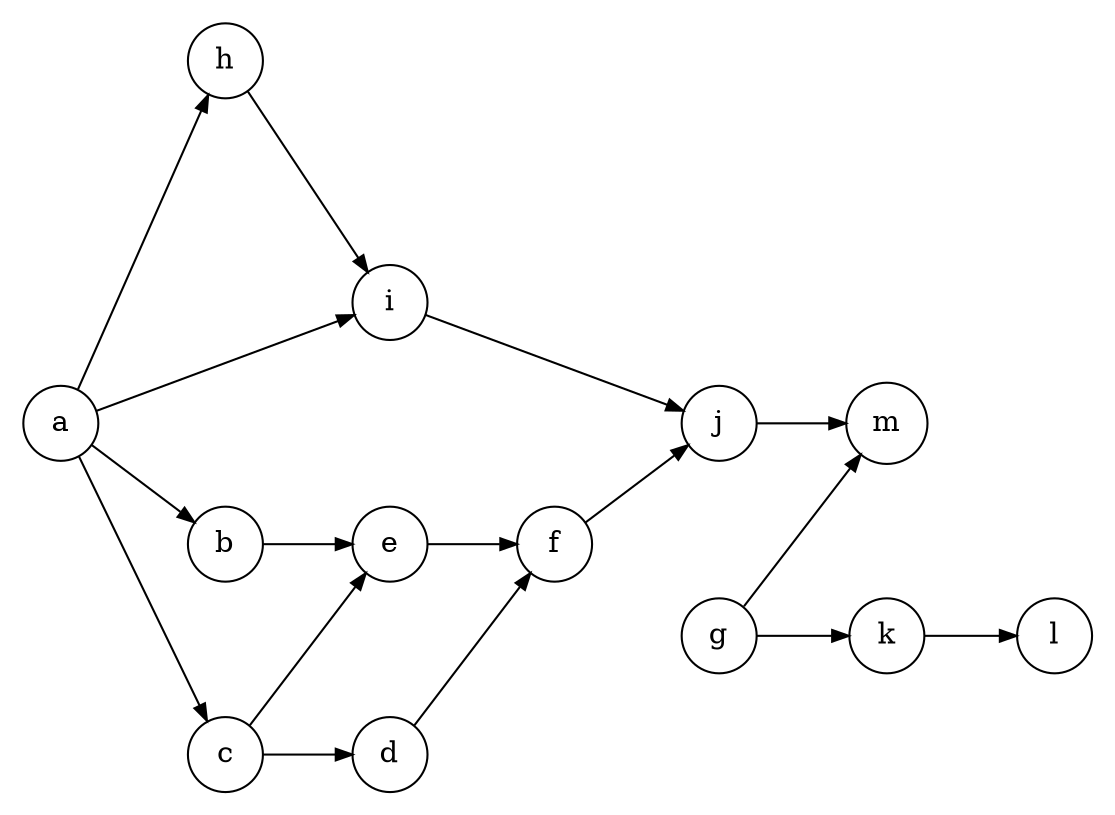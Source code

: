
    digraph G {
    nodesep=0.9;
    ranksep=0.6;
    margin=0.1;
    rankdir=LR;
    node [shape=circle];
    edge [arrowsize=0.8];
    "b" -> "e";
"h" -> "i";
"j" -> "m";
"g" -> "k";
"g" -> "m";
"a" -> "b";
"a" -> "c";
"a" -> "h";
"a" -> "i";
"f" -> "j";
"e" -> "f";
"k" -> "l";
"i" -> "j";
"c" -> "d";
"c" -> "e";
"d" -> "f";

}
